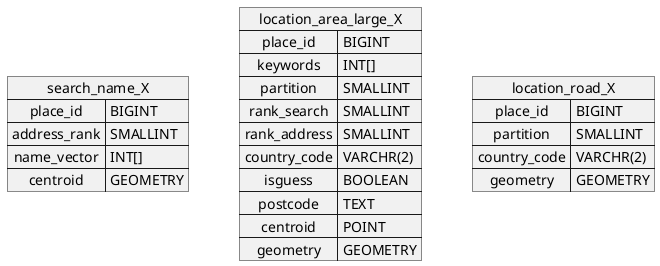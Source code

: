 @startuml
skinparam monochrome true
skinparam ObjectFontStyle bold

map search_name_X {
  place_id => BIGINT
  address_rank => SMALLINT
  name_vector => INT[]
  centroid => GEOMETRY
}

map location_area_large_X {
  place_id => BIGINT
  keywords => INT[]
  partition => SMALLINT
  rank_search => SMALLINT
  rank_address => SMALLINT
  country_code => VARCHR(2)
  isguess => BOOLEAN
  postcode => TEXT
  centroid => POINT
  geometry => GEOMETRY
}

map location_road_X {
  place_id => BIGINT
  partition => SMALLINT
  country_code => VARCHR(2)
  geometry => GEOMETRY
}

search_name_X -[hidden]> location_area_large_X
location_area_large_X -[hidden]> location_road_X

@enduml
